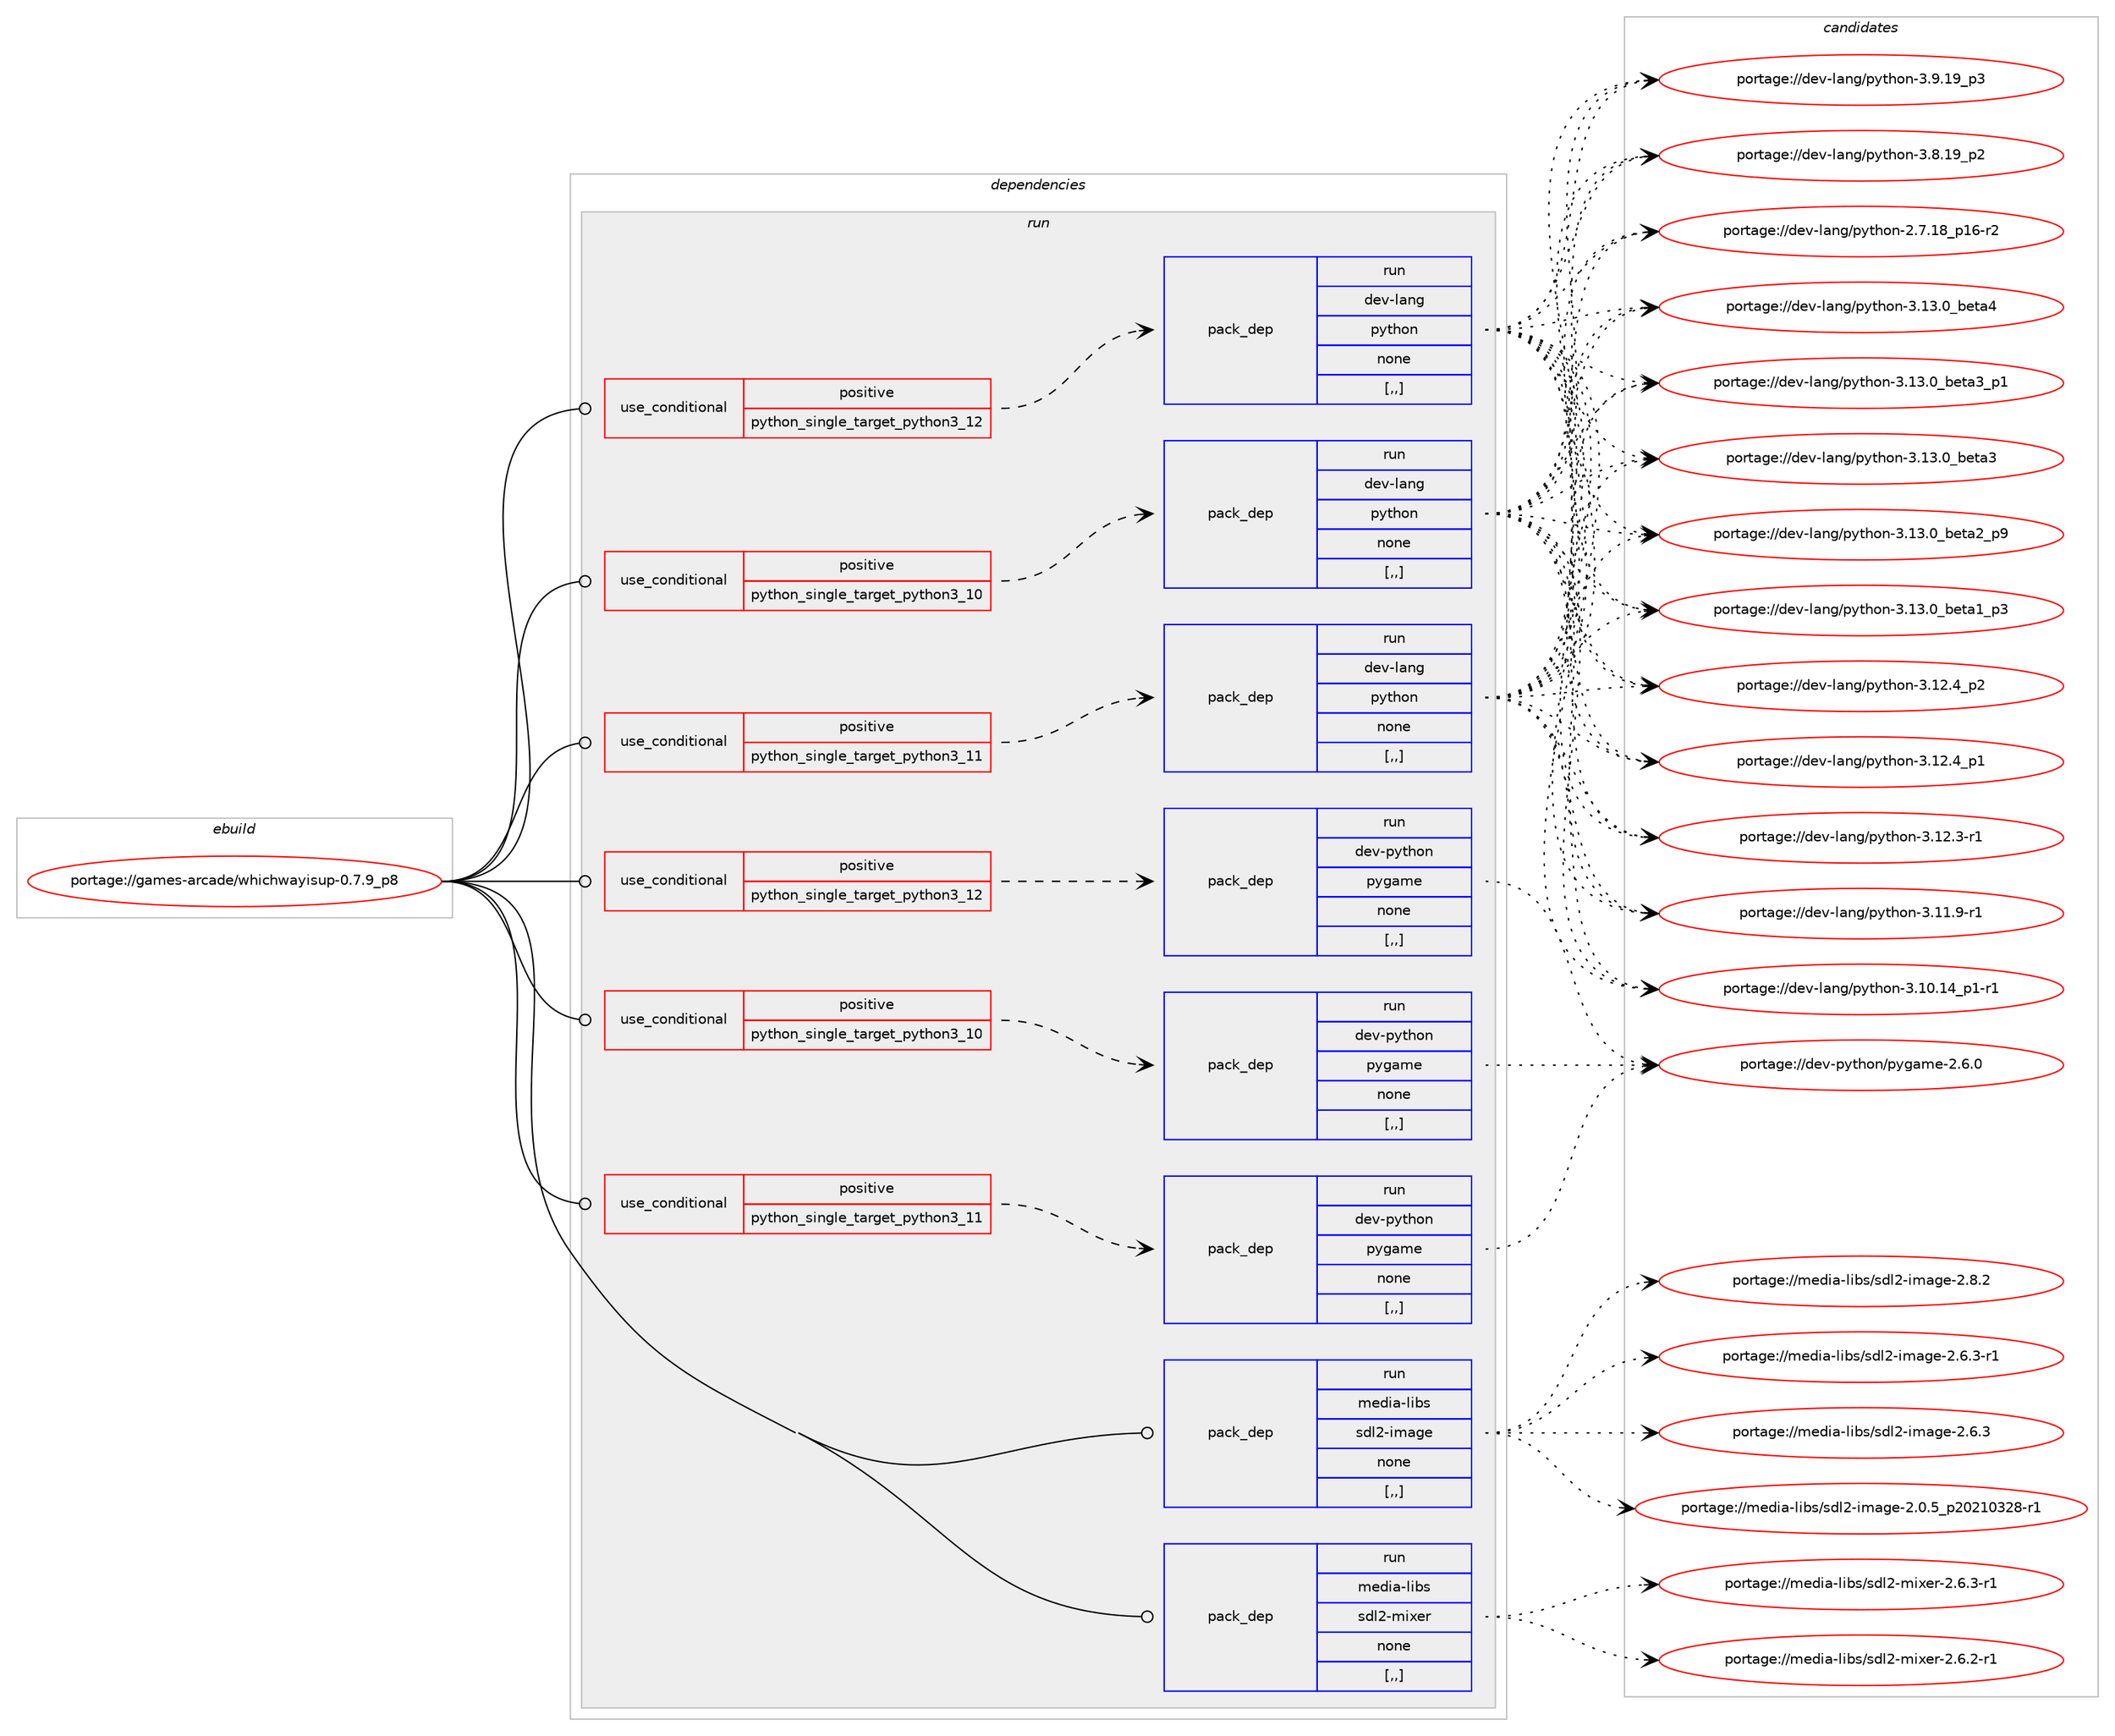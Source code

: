 digraph prolog {

# *************
# Graph options
# *************

newrank=true;
concentrate=true;
compound=true;
graph [rankdir=LR,fontname=Helvetica,fontsize=10,ranksep=1.5];#, ranksep=2.5, nodesep=0.2];
edge  [arrowhead=vee];
node  [fontname=Helvetica,fontsize=10];

# **********
# The ebuild
# **********

subgraph cluster_leftcol {
color=gray;
label=<<i>ebuild</i>>;
id [label="portage://games-arcade/whichwayisup-0.7.9_p8", color=red, width=4, href="../games-arcade/whichwayisup-0.7.9_p8.svg"];
}

# ****************
# The dependencies
# ****************

subgraph cluster_midcol {
color=gray;
label=<<i>dependencies</i>>;
subgraph cluster_compile {
fillcolor="#eeeeee";
style=filled;
label=<<i>compile</i>>;
}
subgraph cluster_compileandrun {
fillcolor="#eeeeee";
style=filled;
label=<<i>compile and run</i>>;
}
subgraph cluster_run {
fillcolor="#eeeeee";
style=filled;
label=<<i>run</i>>;
subgraph cond62943 {
dependency225348 [label=<<TABLE BORDER="0" CELLBORDER="1" CELLSPACING="0" CELLPADDING="4"><TR><TD ROWSPAN="3" CELLPADDING="10">use_conditional</TD></TR><TR><TD>positive</TD></TR><TR><TD>python_single_target_python3_10</TD></TR></TABLE>>, shape=none, color=red];
subgraph pack160924 {
dependency225349 [label=<<TABLE BORDER="0" CELLBORDER="1" CELLSPACING="0" CELLPADDING="4" WIDTH="220"><TR><TD ROWSPAN="6" CELLPADDING="30">pack_dep</TD></TR><TR><TD WIDTH="110">run</TD></TR><TR><TD>dev-lang</TD></TR><TR><TD>python</TD></TR><TR><TD>none</TD></TR><TR><TD>[,,]</TD></TR></TABLE>>, shape=none, color=blue];
}
dependency225348:e -> dependency225349:w [weight=20,style="dashed",arrowhead="vee"];
}
id:e -> dependency225348:w [weight=20,style="solid",arrowhead="odot"];
subgraph cond62944 {
dependency225350 [label=<<TABLE BORDER="0" CELLBORDER="1" CELLSPACING="0" CELLPADDING="4"><TR><TD ROWSPAN="3" CELLPADDING="10">use_conditional</TD></TR><TR><TD>positive</TD></TR><TR><TD>python_single_target_python3_10</TD></TR></TABLE>>, shape=none, color=red];
subgraph pack160925 {
dependency225351 [label=<<TABLE BORDER="0" CELLBORDER="1" CELLSPACING="0" CELLPADDING="4" WIDTH="220"><TR><TD ROWSPAN="6" CELLPADDING="30">pack_dep</TD></TR><TR><TD WIDTH="110">run</TD></TR><TR><TD>dev-python</TD></TR><TR><TD>pygame</TD></TR><TR><TD>none</TD></TR><TR><TD>[,,]</TD></TR></TABLE>>, shape=none, color=blue];
}
dependency225350:e -> dependency225351:w [weight=20,style="dashed",arrowhead="vee"];
}
id:e -> dependency225350:w [weight=20,style="solid",arrowhead="odot"];
subgraph cond62945 {
dependency225352 [label=<<TABLE BORDER="0" CELLBORDER="1" CELLSPACING="0" CELLPADDING="4"><TR><TD ROWSPAN="3" CELLPADDING="10">use_conditional</TD></TR><TR><TD>positive</TD></TR><TR><TD>python_single_target_python3_11</TD></TR></TABLE>>, shape=none, color=red];
subgraph pack160926 {
dependency225353 [label=<<TABLE BORDER="0" CELLBORDER="1" CELLSPACING="0" CELLPADDING="4" WIDTH="220"><TR><TD ROWSPAN="6" CELLPADDING="30">pack_dep</TD></TR><TR><TD WIDTH="110">run</TD></TR><TR><TD>dev-lang</TD></TR><TR><TD>python</TD></TR><TR><TD>none</TD></TR><TR><TD>[,,]</TD></TR></TABLE>>, shape=none, color=blue];
}
dependency225352:e -> dependency225353:w [weight=20,style="dashed",arrowhead="vee"];
}
id:e -> dependency225352:w [weight=20,style="solid",arrowhead="odot"];
subgraph cond62946 {
dependency225354 [label=<<TABLE BORDER="0" CELLBORDER="1" CELLSPACING="0" CELLPADDING="4"><TR><TD ROWSPAN="3" CELLPADDING="10">use_conditional</TD></TR><TR><TD>positive</TD></TR><TR><TD>python_single_target_python3_11</TD></TR></TABLE>>, shape=none, color=red];
subgraph pack160927 {
dependency225355 [label=<<TABLE BORDER="0" CELLBORDER="1" CELLSPACING="0" CELLPADDING="4" WIDTH="220"><TR><TD ROWSPAN="6" CELLPADDING="30">pack_dep</TD></TR><TR><TD WIDTH="110">run</TD></TR><TR><TD>dev-python</TD></TR><TR><TD>pygame</TD></TR><TR><TD>none</TD></TR><TR><TD>[,,]</TD></TR></TABLE>>, shape=none, color=blue];
}
dependency225354:e -> dependency225355:w [weight=20,style="dashed",arrowhead="vee"];
}
id:e -> dependency225354:w [weight=20,style="solid",arrowhead="odot"];
subgraph cond62947 {
dependency225356 [label=<<TABLE BORDER="0" CELLBORDER="1" CELLSPACING="0" CELLPADDING="4"><TR><TD ROWSPAN="3" CELLPADDING="10">use_conditional</TD></TR><TR><TD>positive</TD></TR><TR><TD>python_single_target_python3_12</TD></TR></TABLE>>, shape=none, color=red];
subgraph pack160928 {
dependency225357 [label=<<TABLE BORDER="0" CELLBORDER="1" CELLSPACING="0" CELLPADDING="4" WIDTH="220"><TR><TD ROWSPAN="6" CELLPADDING="30">pack_dep</TD></TR><TR><TD WIDTH="110">run</TD></TR><TR><TD>dev-lang</TD></TR><TR><TD>python</TD></TR><TR><TD>none</TD></TR><TR><TD>[,,]</TD></TR></TABLE>>, shape=none, color=blue];
}
dependency225356:e -> dependency225357:w [weight=20,style="dashed",arrowhead="vee"];
}
id:e -> dependency225356:w [weight=20,style="solid",arrowhead="odot"];
subgraph cond62948 {
dependency225358 [label=<<TABLE BORDER="0" CELLBORDER="1" CELLSPACING="0" CELLPADDING="4"><TR><TD ROWSPAN="3" CELLPADDING="10">use_conditional</TD></TR><TR><TD>positive</TD></TR><TR><TD>python_single_target_python3_12</TD></TR></TABLE>>, shape=none, color=red];
subgraph pack160929 {
dependency225359 [label=<<TABLE BORDER="0" CELLBORDER="1" CELLSPACING="0" CELLPADDING="4" WIDTH="220"><TR><TD ROWSPAN="6" CELLPADDING="30">pack_dep</TD></TR><TR><TD WIDTH="110">run</TD></TR><TR><TD>dev-python</TD></TR><TR><TD>pygame</TD></TR><TR><TD>none</TD></TR><TR><TD>[,,]</TD></TR></TABLE>>, shape=none, color=blue];
}
dependency225358:e -> dependency225359:w [weight=20,style="dashed",arrowhead="vee"];
}
id:e -> dependency225358:w [weight=20,style="solid",arrowhead="odot"];
subgraph pack160930 {
dependency225360 [label=<<TABLE BORDER="0" CELLBORDER="1" CELLSPACING="0" CELLPADDING="4" WIDTH="220"><TR><TD ROWSPAN="6" CELLPADDING="30">pack_dep</TD></TR><TR><TD WIDTH="110">run</TD></TR><TR><TD>media-libs</TD></TR><TR><TD>sdl2-image</TD></TR><TR><TD>none</TD></TR><TR><TD>[,,]</TD></TR></TABLE>>, shape=none, color=blue];
}
id:e -> dependency225360:w [weight=20,style="solid",arrowhead="odot"];
subgraph pack160931 {
dependency225361 [label=<<TABLE BORDER="0" CELLBORDER="1" CELLSPACING="0" CELLPADDING="4" WIDTH="220"><TR><TD ROWSPAN="6" CELLPADDING="30">pack_dep</TD></TR><TR><TD WIDTH="110">run</TD></TR><TR><TD>media-libs</TD></TR><TR><TD>sdl2-mixer</TD></TR><TR><TD>none</TD></TR><TR><TD>[,,]</TD></TR></TABLE>>, shape=none, color=blue];
}
id:e -> dependency225361:w [weight=20,style="solid",arrowhead="odot"];
}
}

# **************
# The candidates
# **************

subgraph cluster_choices {
rank=same;
color=gray;
label=<<i>candidates</i>>;

subgraph choice160924 {
color=black;
nodesep=1;
choice1001011184510897110103471121211161041111104551464951464895981011169752 [label="portage://dev-lang/python-3.13.0_beta4", color=red, width=4,href="../dev-lang/python-3.13.0_beta4.svg"];
choice10010111845108971101034711212111610411111045514649514648959810111697519511249 [label="portage://dev-lang/python-3.13.0_beta3_p1", color=red, width=4,href="../dev-lang/python-3.13.0_beta3_p1.svg"];
choice1001011184510897110103471121211161041111104551464951464895981011169751 [label="portage://dev-lang/python-3.13.0_beta3", color=red, width=4,href="../dev-lang/python-3.13.0_beta3.svg"];
choice10010111845108971101034711212111610411111045514649514648959810111697509511257 [label="portage://dev-lang/python-3.13.0_beta2_p9", color=red, width=4,href="../dev-lang/python-3.13.0_beta2_p9.svg"];
choice10010111845108971101034711212111610411111045514649514648959810111697499511251 [label="portage://dev-lang/python-3.13.0_beta1_p3", color=red, width=4,href="../dev-lang/python-3.13.0_beta1_p3.svg"];
choice100101118451089711010347112121116104111110455146495046529511250 [label="portage://dev-lang/python-3.12.4_p2", color=red, width=4,href="../dev-lang/python-3.12.4_p2.svg"];
choice100101118451089711010347112121116104111110455146495046529511249 [label="portage://dev-lang/python-3.12.4_p1", color=red, width=4,href="../dev-lang/python-3.12.4_p1.svg"];
choice100101118451089711010347112121116104111110455146495046514511449 [label="portage://dev-lang/python-3.12.3-r1", color=red, width=4,href="../dev-lang/python-3.12.3-r1.svg"];
choice100101118451089711010347112121116104111110455146494946574511449 [label="portage://dev-lang/python-3.11.9-r1", color=red, width=4,href="../dev-lang/python-3.11.9-r1.svg"];
choice100101118451089711010347112121116104111110455146494846495295112494511449 [label="portage://dev-lang/python-3.10.14_p1-r1", color=red, width=4,href="../dev-lang/python-3.10.14_p1-r1.svg"];
choice100101118451089711010347112121116104111110455146574649579511251 [label="portage://dev-lang/python-3.9.19_p3", color=red, width=4,href="../dev-lang/python-3.9.19_p3.svg"];
choice100101118451089711010347112121116104111110455146564649579511250 [label="portage://dev-lang/python-3.8.19_p2", color=red, width=4,href="../dev-lang/python-3.8.19_p2.svg"];
choice100101118451089711010347112121116104111110455046554649569511249544511450 [label="portage://dev-lang/python-2.7.18_p16-r2", color=red, width=4,href="../dev-lang/python-2.7.18_p16-r2.svg"];
dependency225349:e -> choice1001011184510897110103471121211161041111104551464951464895981011169752:w [style=dotted,weight="100"];
dependency225349:e -> choice10010111845108971101034711212111610411111045514649514648959810111697519511249:w [style=dotted,weight="100"];
dependency225349:e -> choice1001011184510897110103471121211161041111104551464951464895981011169751:w [style=dotted,weight="100"];
dependency225349:e -> choice10010111845108971101034711212111610411111045514649514648959810111697509511257:w [style=dotted,weight="100"];
dependency225349:e -> choice10010111845108971101034711212111610411111045514649514648959810111697499511251:w [style=dotted,weight="100"];
dependency225349:e -> choice100101118451089711010347112121116104111110455146495046529511250:w [style=dotted,weight="100"];
dependency225349:e -> choice100101118451089711010347112121116104111110455146495046529511249:w [style=dotted,weight="100"];
dependency225349:e -> choice100101118451089711010347112121116104111110455146495046514511449:w [style=dotted,weight="100"];
dependency225349:e -> choice100101118451089711010347112121116104111110455146494946574511449:w [style=dotted,weight="100"];
dependency225349:e -> choice100101118451089711010347112121116104111110455146494846495295112494511449:w [style=dotted,weight="100"];
dependency225349:e -> choice100101118451089711010347112121116104111110455146574649579511251:w [style=dotted,weight="100"];
dependency225349:e -> choice100101118451089711010347112121116104111110455146564649579511250:w [style=dotted,weight="100"];
dependency225349:e -> choice100101118451089711010347112121116104111110455046554649569511249544511450:w [style=dotted,weight="100"];
}
subgraph choice160925 {
color=black;
nodesep=1;
choice100101118451121211161041111104711212110397109101455046544648 [label="portage://dev-python/pygame-2.6.0", color=red, width=4,href="../dev-python/pygame-2.6.0.svg"];
dependency225351:e -> choice100101118451121211161041111104711212110397109101455046544648:w [style=dotted,weight="100"];
}
subgraph choice160926 {
color=black;
nodesep=1;
choice1001011184510897110103471121211161041111104551464951464895981011169752 [label="portage://dev-lang/python-3.13.0_beta4", color=red, width=4,href="../dev-lang/python-3.13.0_beta4.svg"];
choice10010111845108971101034711212111610411111045514649514648959810111697519511249 [label="portage://dev-lang/python-3.13.0_beta3_p1", color=red, width=4,href="../dev-lang/python-3.13.0_beta3_p1.svg"];
choice1001011184510897110103471121211161041111104551464951464895981011169751 [label="portage://dev-lang/python-3.13.0_beta3", color=red, width=4,href="../dev-lang/python-3.13.0_beta3.svg"];
choice10010111845108971101034711212111610411111045514649514648959810111697509511257 [label="portage://dev-lang/python-3.13.0_beta2_p9", color=red, width=4,href="../dev-lang/python-3.13.0_beta2_p9.svg"];
choice10010111845108971101034711212111610411111045514649514648959810111697499511251 [label="portage://dev-lang/python-3.13.0_beta1_p3", color=red, width=4,href="../dev-lang/python-3.13.0_beta1_p3.svg"];
choice100101118451089711010347112121116104111110455146495046529511250 [label="portage://dev-lang/python-3.12.4_p2", color=red, width=4,href="../dev-lang/python-3.12.4_p2.svg"];
choice100101118451089711010347112121116104111110455146495046529511249 [label="portage://dev-lang/python-3.12.4_p1", color=red, width=4,href="../dev-lang/python-3.12.4_p1.svg"];
choice100101118451089711010347112121116104111110455146495046514511449 [label="portage://dev-lang/python-3.12.3-r1", color=red, width=4,href="../dev-lang/python-3.12.3-r1.svg"];
choice100101118451089711010347112121116104111110455146494946574511449 [label="portage://dev-lang/python-3.11.9-r1", color=red, width=4,href="../dev-lang/python-3.11.9-r1.svg"];
choice100101118451089711010347112121116104111110455146494846495295112494511449 [label="portage://dev-lang/python-3.10.14_p1-r1", color=red, width=4,href="../dev-lang/python-3.10.14_p1-r1.svg"];
choice100101118451089711010347112121116104111110455146574649579511251 [label="portage://dev-lang/python-3.9.19_p3", color=red, width=4,href="../dev-lang/python-3.9.19_p3.svg"];
choice100101118451089711010347112121116104111110455146564649579511250 [label="portage://dev-lang/python-3.8.19_p2", color=red, width=4,href="../dev-lang/python-3.8.19_p2.svg"];
choice100101118451089711010347112121116104111110455046554649569511249544511450 [label="portage://dev-lang/python-2.7.18_p16-r2", color=red, width=4,href="../dev-lang/python-2.7.18_p16-r2.svg"];
dependency225353:e -> choice1001011184510897110103471121211161041111104551464951464895981011169752:w [style=dotted,weight="100"];
dependency225353:e -> choice10010111845108971101034711212111610411111045514649514648959810111697519511249:w [style=dotted,weight="100"];
dependency225353:e -> choice1001011184510897110103471121211161041111104551464951464895981011169751:w [style=dotted,weight="100"];
dependency225353:e -> choice10010111845108971101034711212111610411111045514649514648959810111697509511257:w [style=dotted,weight="100"];
dependency225353:e -> choice10010111845108971101034711212111610411111045514649514648959810111697499511251:w [style=dotted,weight="100"];
dependency225353:e -> choice100101118451089711010347112121116104111110455146495046529511250:w [style=dotted,weight="100"];
dependency225353:e -> choice100101118451089711010347112121116104111110455146495046529511249:w [style=dotted,weight="100"];
dependency225353:e -> choice100101118451089711010347112121116104111110455146495046514511449:w [style=dotted,weight="100"];
dependency225353:e -> choice100101118451089711010347112121116104111110455146494946574511449:w [style=dotted,weight="100"];
dependency225353:e -> choice100101118451089711010347112121116104111110455146494846495295112494511449:w [style=dotted,weight="100"];
dependency225353:e -> choice100101118451089711010347112121116104111110455146574649579511251:w [style=dotted,weight="100"];
dependency225353:e -> choice100101118451089711010347112121116104111110455146564649579511250:w [style=dotted,weight="100"];
dependency225353:e -> choice100101118451089711010347112121116104111110455046554649569511249544511450:w [style=dotted,weight="100"];
}
subgraph choice160927 {
color=black;
nodesep=1;
choice100101118451121211161041111104711212110397109101455046544648 [label="portage://dev-python/pygame-2.6.0", color=red, width=4,href="../dev-python/pygame-2.6.0.svg"];
dependency225355:e -> choice100101118451121211161041111104711212110397109101455046544648:w [style=dotted,weight="100"];
}
subgraph choice160928 {
color=black;
nodesep=1;
choice1001011184510897110103471121211161041111104551464951464895981011169752 [label="portage://dev-lang/python-3.13.0_beta4", color=red, width=4,href="../dev-lang/python-3.13.0_beta4.svg"];
choice10010111845108971101034711212111610411111045514649514648959810111697519511249 [label="portage://dev-lang/python-3.13.0_beta3_p1", color=red, width=4,href="../dev-lang/python-3.13.0_beta3_p1.svg"];
choice1001011184510897110103471121211161041111104551464951464895981011169751 [label="portage://dev-lang/python-3.13.0_beta3", color=red, width=4,href="../dev-lang/python-3.13.0_beta3.svg"];
choice10010111845108971101034711212111610411111045514649514648959810111697509511257 [label="portage://dev-lang/python-3.13.0_beta2_p9", color=red, width=4,href="../dev-lang/python-3.13.0_beta2_p9.svg"];
choice10010111845108971101034711212111610411111045514649514648959810111697499511251 [label="portage://dev-lang/python-3.13.0_beta1_p3", color=red, width=4,href="../dev-lang/python-3.13.0_beta1_p3.svg"];
choice100101118451089711010347112121116104111110455146495046529511250 [label="portage://dev-lang/python-3.12.4_p2", color=red, width=4,href="../dev-lang/python-3.12.4_p2.svg"];
choice100101118451089711010347112121116104111110455146495046529511249 [label="portage://dev-lang/python-3.12.4_p1", color=red, width=4,href="../dev-lang/python-3.12.4_p1.svg"];
choice100101118451089711010347112121116104111110455146495046514511449 [label="portage://dev-lang/python-3.12.3-r1", color=red, width=4,href="../dev-lang/python-3.12.3-r1.svg"];
choice100101118451089711010347112121116104111110455146494946574511449 [label="portage://dev-lang/python-3.11.9-r1", color=red, width=4,href="../dev-lang/python-3.11.9-r1.svg"];
choice100101118451089711010347112121116104111110455146494846495295112494511449 [label="portage://dev-lang/python-3.10.14_p1-r1", color=red, width=4,href="../dev-lang/python-3.10.14_p1-r1.svg"];
choice100101118451089711010347112121116104111110455146574649579511251 [label="portage://dev-lang/python-3.9.19_p3", color=red, width=4,href="../dev-lang/python-3.9.19_p3.svg"];
choice100101118451089711010347112121116104111110455146564649579511250 [label="portage://dev-lang/python-3.8.19_p2", color=red, width=4,href="../dev-lang/python-3.8.19_p2.svg"];
choice100101118451089711010347112121116104111110455046554649569511249544511450 [label="portage://dev-lang/python-2.7.18_p16-r2", color=red, width=4,href="../dev-lang/python-2.7.18_p16-r2.svg"];
dependency225357:e -> choice1001011184510897110103471121211161041111104551464951464895981011169752:w [style=dotted,weight="100"];
dependency225357:e -> choice10010111845108971101034711212111610411111045514649514648959810111697519511249:w [style=dotted,weight="100"];
dependency225357:e -> choice1001011184510897110103471121211161041111104551464951464895981011169751:w [style=dotted,weight="100"];
dependency225357:e -> choice10010111845108971101034711212111610411111045514649514648959810111697509511257:w [style=dotted,weight="100"];
dependency225357:e -> choice10010111845108971101034711212111610411111045514649514648959810111697499511251:w [style=dotted,weight="100"];
dependency225357:e -> choice100101118451089711010347112121116104111110455146495046529511250:w [style=dotted,weight="100"];
dependency225357:e -> choice100101118451089711010347112121116104111110455146495046529511249:w [style=dotted,weight="100"];
dependency225357:e -> choice100101118451089711010347112121116104111110455146495046514511449:w [style=dotted,weight="100"];
dependency225357:e -> choice100101118451089711010347112121116104111110455146494946574511449:w [style=dotted,weight="100"];
dependency225357:e -> choice100101118451089711010347112121116104111110455146494846495295112494511449:w [style=dotted,weight="100"];
dependency225357:e -> choice100101118451089711010347112121116104111110455146574649579511251:w [style=dotted,weight="100"];
dependency225357:e -> choice100101118451089711010347112121116104111110455146564649579511250:w [style=dotted,weight="100"];
dependency225357:e -> choice100101118451089711010347112121116104111110455046554649569511249544511450:w [style=dotted,weight="100"];
}
subgraph choice160929 {
color=black;
nodesep=1;
choice100101118451121211161041111104711212110397109101455046544648 [label="portage://dev-python/pygame-2.6.0", color=red, width=4,href="../dev-python/pygame-2.6.0.svg"];
dependency225359:e -> choice100101118451121211161041111104711212110397109101455046544648:w [style=dotted,weight="100"];
}
subgraph choice160930 {
color=black;
nodesep=1;
choice10910110010597451081059811547115100108504510510997103101455046564650 [label="portage://media-libs/sdl2-image-2.8.2", color=red, width=4,href="../media-libs/sdl2-image-2.8.2.svg"];
choice109101100105974510810598115471151001085045105109971031014550465446514511449 [label="portage://media-libs/sdl2-image-2.6.3-r1", color=red, width=4,href="../media-libs/sdl2-image-2.6.3-r1.svg"];
choice10910110010597451081059811547115100108504510510997103101455046544651 [label="portage://media-libs/sdl2-image-2.6.3", color=red, width=4,href="../media-libs/sdl2-image-2.6.3.svg"];
choice109101100105974510810598115471151001085045105109971031014550464846539511250485049485150564511449 [label="portage://media-libs/sdl2-image-2.0.5_p20210328-r1", color=red, width=4,href="../media-libs/sdl2-image-2.0.5_p20210328-r1.svg"];
dependency225360:e -> choice10910110010597451081059811547115100108504510510997103101455046564650:w [style=dotted,weight="100"];
dependency225360:e -> choice109101100105974510810598115471151001085045105109971031014550465446514511449:w [style=dotted,weight="100"];
dependency225360:e -> choice10910110010597451081059811547115100108504510510997103101455046544651:w [style=dotted,weight="100"];
dependency225360:e -> choice109101100105974510810598115471151001085045105109971031014550464846539511250485049485150564511449:w [style=dotted,weight="100"];
}
subgraph choice160931 {
color=black;
nodesep=1;
choice1091011001059745108105981154711510010850451091051201011144550465446514511449 [label="portage://media-libs/sdl2-mixer-2.6.3-r1", color=red, width=4,href="../media-libs/sdl2-mixer-2.6.3-r1.svg"];
choice1091011001059745108105981154711510010850451091051201011144550465446504511449 [label="portage://media-libs/sdl2-mixer-2.6.2-r1", color=red, width=4,href="../media-libs/sdl2-mixer-2.6.2-r1.svg"];
dependency225361:e -> choice1091011001059745108105981154711510010850451091051201011144550465446514511449:w [style=dotted,weight="100"];
dependency225361:e -> choice1091011001059745108105981154711510010850451091051201011144550465446504511449:w [style=dotted,weight="100"];
}
}

}
